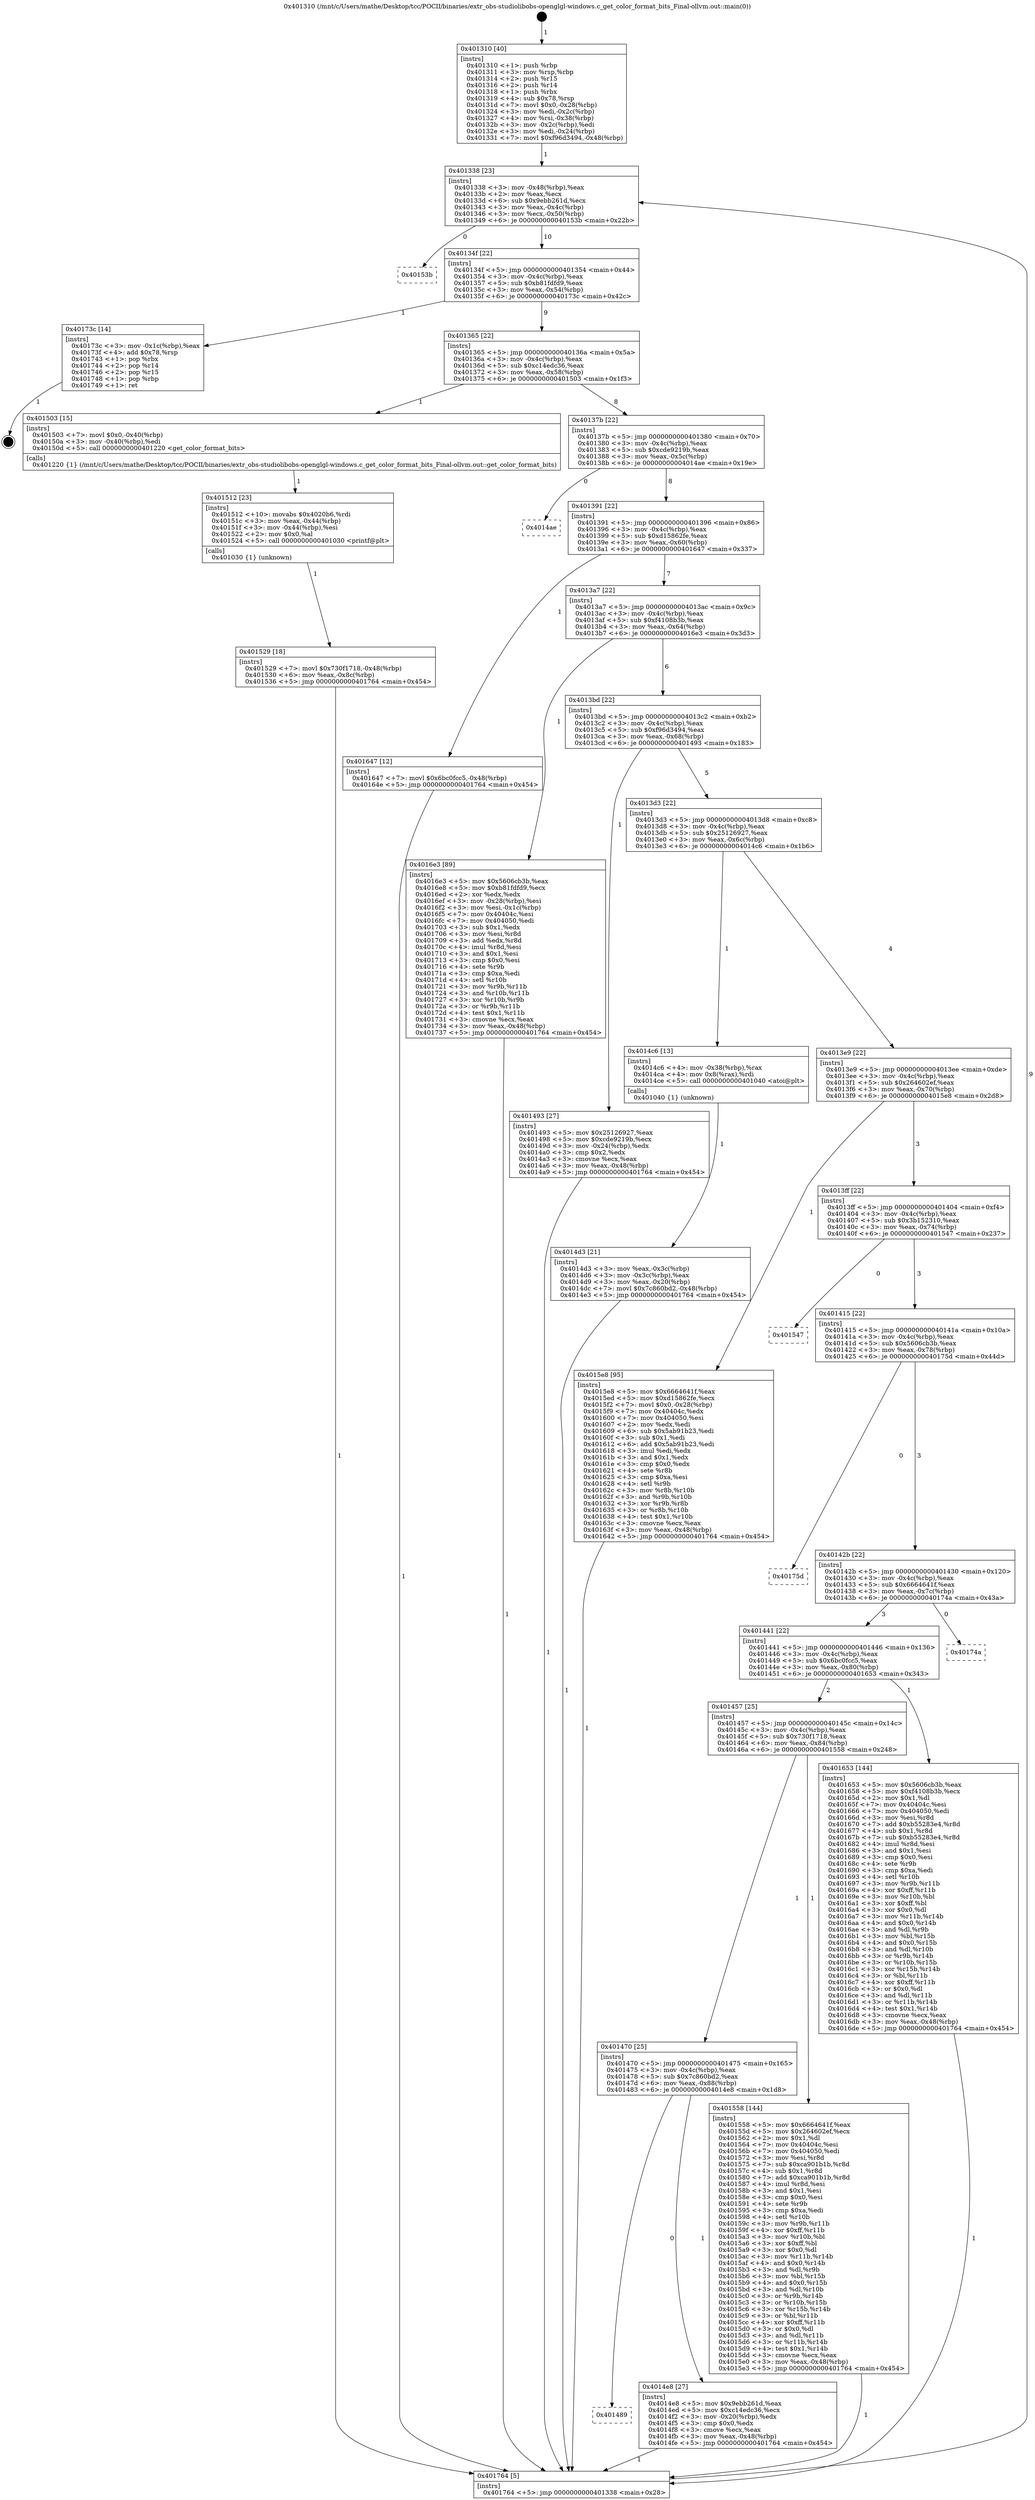digraph "0x401310" {
  label = "0x401310 (/mnt/c/Users/mathe/Desktop/tcc/POCII/binaries/extr_obs-studiolibobs-openglgl-windows.c_get_color_format_bits_Final-ollvm.out::main(0))"
  labelloc = "t"
  node[shape=record]

  Entry [label="",width=0.3,height=0.3,shape=circle,fillcolor=black,style=filled]
  "0x401338" [label="{
     0x401338 [23]\l
     | [instrs]\l
     &nbsp;&nbsp;0x401338 \<+3\>: mov -0x48(%rbp),%eax\l
     &nbsp;&nbsp;0x40133b \<+2\>: mov %eax,%ecx\l
     &nbsp;&nbsp;0x40133d \<+6\>: sub $0x9ebb261d,%ecx\l
     &nbsp;&nbsp;0x401343 \<+3\>: mov %eax,-0x4c(%rbp)\l
     &nbsp;&nbsp;0x401346 \<+3\>: mov %ecx,-0x50(%rbp)\l
     &nbsp;&nbsp;0x401349 \<+6\>: je 000000000040153b \<main+0x22b\>\l
  }"]
  "0x40153b" [label="{
     0x40153b\l
  }", style=dashed]
  "0x40134f" [label="{
     0x40134f [22]\l
     | [instrs]\l
     &nbsp;&nbsp;0x40134f \<+5\>: jmp 0000000000401354 \<main+0x44\>\l
     &nbsp;&nbsp;0x401354 \<+3\>: mov -0x4c(%rbp),%eax\l
     &nbsp;&nbsp;0x401357 \<+5\>: sub $0xb81fdfd9,%eax\l
     &nbsp;&nbsp;0x40135c \<+3\>: mov %eax,-0x54(%rbp)\l
     &nbsp;&nbsp;0x40135f \<+6\>: je 000000000040173c \<main+0x42c\>\l
  }"]
  Exit [label="",width=0.3,height=0.3,shape=circle,fillcolor=black,style=filled,peripheries=2]
  "0x40173c" [label="{
     0x40173c [14]\l
     | [instrs]\l
     &nbsp;&nbsp;0x40173c \<+3\>: mov -0x1c(%rbp),%eax\l
     &nbsp;&nbsp;0x40173f \<+4\>: add $0x78,%rsp\l
     &nbsp;&nbsp;0x401743 \<+1\>: pop %rbx\l
     &nbsp;&nbsp;0x401744 \<+2\>: pop %r14\l
     &nbsp;&nbsp;0x401746 \<+2\>: pop %r15\l
     &nbsp;&nbsp;0x401748 \<+1\>: pop %rbp\l
     &nbsp;&nbsp;0x401749 \<+1\>: ret\l
  }"]
  "0x401365" [label="{
     0x401365 [22]\l
     | [instrs]\l
     &nbsp;&nbsp;0x401365 \<+5\>: jmp 000000000040136a \<main+0x5a\>\l
     &nbsp;&nbsp;0x40136a \<+3\>: mov -0x4c(%rbp),%eax\l
     &nbsp;&nbsp;0x40136d \<+5\>: sub $0xc14edc36,%eax\l
     &nbsp;&nbsp;0x401372 \<+3\>: mov %eax,-0x58(%rbp)\l
     &nbsp;&nbsp;0x401375 \<+6\>: je 0000000000401503 \<main+0x1f3\>\l
  }"]
  "0x401529" [label="{
     0x401529 [18]\l
     | [instrs]\l
     &nbsp;&nbsp;0x401529 \<+7\>: movl $0x730f1718,-0x48(%rbp)\l
     &nbsp;&nbsp;0x401530 \<+6\>: mov %eax,-0x8c(%rbp)\l
     &nbsp;&nbsp;0x401536 \<+5\>: jmp 0000000000401764 \<main+0x454\>\l
  }"]
  "0x401503" [label="{
     0x401503 [15]\l
     | [instrs]\l
     &nbsp;&nbsp;0x401503 \<+7\>: movl $0x0,-0x40(%rbp)\l
     &nbsp;&nbsp;0x40150a \<+3\>: mov -0x40(%rbp),%edi\l
     &nbsp;&nbsp;0x40150d \<+5\>: call 0000000000401220 \<get_color_format_bits\>\l
     | [calls]\l
     &nbsp;&nbsp;0x401220 \{1\} (/mnt/c/Users/mathe/Desktop/tcc/POCII/binaries/extr_obs-studiolibobs-openglgl-windows.c_get_color_format_bits_Final-ollvm.out::get_color_format_bits)\l
  }"]
  "0x40137b" [label="{
     0x40137b [22]\l
     | [instrs]\l
     &nbsp;&nbsp;0x40137b \<+5\>: jmp 0000000000401380 \<main+0x70\>\l
     &nbsp;&nbsp;0x401380 \<+3\>: mov -0x4c(%rbp),%eax\l
     &nbsp;&nbsp;0x401383 \<+5\>: sub $0xcde9219b,%eax\l
     &nbsp;&nbsp;0x401388 \<+3\>: mov %eax,-0x5c(%rbp)\l
     &nbsp;&nbsp;0x40138b \<+6\>: je 00000000004014ae \<main+0x19e\>\l
  }"]
  "0x401512" [label="{
     0x401512 [23]\l
     | [instrs]\l
     &nbsp;&nbsp;0x401512 \<+10\>: movabs $0x4020b6,%rdi\l
     &nbsp;&nbsp;0x40151c \<+3\>: mov %eax,-0x44(%rbp)\l
     &nbsp;&nbsp;0x40151f \<+3\>: mov -0x44(%rbp),%esi\l
     &nbsp;&nbsp;0x401522 \<+2\>: mov $0x0,%al\l
     &nbsp;&nbsp;0x401524 \<+5\>: call 0000000000401030 \<printf@plt\>\l
     | [calls]\l
     &nbsp;&nbsp;0x401030 \{1\} (unknown)\l
  }"]
  "0x4014ae" [label="{
     0x4014ae\l
  }", style=dashed]
  "0x401391" [label="{
     0x401391 [22]\l
     | [instrs]\l
     &nbsp;&nbsp;0x401391 \<+5\>: jmp 0000000000401396 \<main+0x86\>\l
     &nbsp;&nbsp;0x401396 \<+3\>: mov -0x4c(%rbp),%eax\l
     &nbsp;&nbsp;0x401399 \<+5\>: sub $0xd15862fe,%eax\l
     &nbsp;&nbsp;0x40139e \<+3\>: mov %eax,-0x60(%rbp)\l
     &nbsp;&nbsp;0x4013a1 \<+6\>: je 0000000000401647 \<main+0x337\>\l
  }"]
  "0x401489" [label="{
     0x401489\l
  }", style=dashed]
  "0x401647" [label="{
     0x401647 [12]\l
     | [instrs]\l
     &nbsp;&nbsp;0x401647 \<+7\>: movl $0x6bc0fcc5,-0x48(%rbp)\l
     &nbsp;&nbsp;0x40164e \<+5\>: jmp 0000000000401764 \<main+0x454\>\l
  }"]
  "0x4013a7" [label="{
     0x4013a7 [22]\l
     | [instrs]\l
     &nbsp;&nbsp;0x4013a7 \<+5\>: jmp 00000000004013ac \<main+0x9c\>\l
     &nbsp;&nbsp;0x4013ac \<+3\>: mov -0x4c(%rbp),%eax\l
     &nbsp;&nbsp;0x4013af \<+5\>: sub $0xf4108b3b,%eax\l
     &nbsp;&nbsp;0x4013b4 \<+3\>: mov %eax,-0x64(%rbp)\l
     &nbsp;&nbsp;0x4013b7 \<+6\>: je 00000000004016e3 \<main+0x3d3\>\l
  }"]
  "0x4014e8" [label="{
     0x4014e8 [27]\l
     | [instrs]\l
     &nbsp;&nbsp;0x4014e8 \<+5\>: mov $0x9ebb261d,%eax\l
     &nbsp;&nbsp;0x4014ed \<+5\>: mov $0xc14edc36,%ecx\l
     &nbsp;&nbsp;0x4014f2 \<+3\>: mov -0x20(%rbp),%edx\l
     &nbsp;&nbsp;0x4014f5 \<+3\>: cmp $0x0,%edx\l
     &nbsp;&nbsp;0x4014f8 \<+3\>: cmove %ecx,%eax\l
     &nbsp;&nbsp;0x4014fb \<+3\>: mov %eax,-0x48(%rbp)\l
     &nbsp;&nbsp;0x4014fe \<+5\>: jmp 0000000000401764 \<main+0x454\>\l
  }"]
  "0x4016e3" [label="{
     0x4016e3 [89]\l
     | [instrs]\l
     &nbsp;&nbsp;0x4016e3 \<+5\>: mov $0x5606cb3b,%eax\l
     &nbsp;&nbsp;0x4016e8 \<+5\>: mov $0xb81fdfd9,%ecx\l
     &nbsp;&nbsp;0x4016ed \<+2\>: xor %edx,%edx\l
     &nbsp;&nbsp;0x4016ef \<+3\>: mov -0x28(%rbp),%esi\l
     &nbsp;&nbsp;0x4016f2 \<+3\>: mov %esi,-0x1c(%rbp)\l
     &nbsp;&nbsp;0x4016f5 \<+7\>: mov 0x40404c,%esi\l
     &nbsp;&nbsp;0x4016fc \<+7\>: mov 0x404050,%edi\l
     &nbsp;&nbsp;0x401703 \<+3\>: sub $0x1,%edx\l
     &nbsp;&nbsp;0x401706 \<+3\>: mov %esi,%r8d\l
     &nbsp;&nbsp;0x401709 \<+3\>: add %edx,%r8d\l
     &nbsp;&nbsp;0x40170c \<+4\>: imul %r8d,%esi\l
     &nbsp;&nbsp;0x401710 \<+3\>: and $0x1,%esi\l
     &nbsp;&nbsp;0x401713 \<+3\>: cmp $0x0,%esi\l
     &nbsp;&nbsp;0x401716 \<+4\>: sete %r9b\l
     &nbsp;&nbsp;0x40171a \<+3\>: cmp $0xa,%edi\l
     &nbsp;&nbsp;0x40171d \<+4\>: setl %r10b\l
     &nbsp;&nbsp;0x401721 \<+3\>: mov %r9b,%r11b\l
     &nbsp;&nbsp;0x401724 \<+3\>: and %r10b,%r11b\l
     &nbsp;&nbsp;0x401727 \<+3\>: xor %r10b,%r9b\l
     &nbsp;&nbsp;0x40172a \<+3\>: or %r9b,%r11b\l
     &nbsp;&nbsp;0x40172d \<+4\>: test $0x1,%r11b\l
     &nbsp;&nbsp;0x401731 \<+3\>: cmovne %ecx,%eax\l
     &nbsp;&nbsp;0x401734 \<+3\>: mov %eax,-0x48(%rbp)\l
     &nbsp;&nbsp;0x401737 \<+5\>: jmp 0000000000401764 \<main+0x454\>\l
  }"]
  "0x4013bd" [label="{
     0x4013bd [22]\l
     | [instrs]\l
     &nbsp;&nbsp;0x4013bd \<+5\>: jmp 00000000004013c2 \<main+0xb2\>\l
     &nbsp;&nbsp;0x4013c2 \<+3\>: mov -0x4c(%rbp),%eax\l
     &nbsp;&nbsp;0x4013c5 \<+5\>: sub $0xf96d3494,%eax\l
     &nbsp;&nbsp;0x4013ca \<+3\>: mov %eax,-0x68(%rbp)\l
     &nbsp;&nbsp;0x4013cd \<+6\>: je 0000000000401493 \<main+0x183\>\l
  }"]
  "0x401470" [label="{
     0x401470 [25]\l
     | [instrs]\l
     &nbsp;&nbsp;0x401470 \<+5\>: jmp 0000000000401475 \<main+0x165\>\l
     &nbsp;&nbsp;0x401475 \<+3\>: mov -0x4c(%rbp),%eax\l
     &nbsp;&nbsp;0x401478 \<+5\>: sub $0x7c860bd2,%eax\l
     &nbsp;&nbsp;0x40147d \<+6\>: mov %eax,-0x88(%rbp)\l
     &nbsp;&nbsp;0x401483 \<+6\>: je 00000000004014e8 \<main+0x1d8\>\l
  }"]
  "0x401493" [label="{
     0x401493 [27]\l
     | [instrs]\l
     &nbsp;&nbsp;0x401493 \<+5\>: mov $0x25126927,%eax\l
     &nbsp;&nbsp;0x401498 \<+5\>: mov $0xcde9219b,%ecx\l
     &nbsp;&nbsp;0x40149d \<+3\>: mov -0x24(%rbp),%edx\l
     &nbsp;&nbsp;0x4014a0 \<+3\>: cmp $0x2,%edx\l
     &nbsp;&nbsp;0x4014a3 \<+3\>: cmovne %ecx,%eax\l
     &nbsp;&nbsp;0x4014a6 \<+3\>: mov %eax,-0x48(%rbp)\l
     &nbsp;&nbsp;0x4014a9 \<+5\>: jmp 0000000000401764 \<main+0x454\>\l
  }"]
  "0x4013d3" [label="{
     0x4013d3 [22]\l
     | [instrs]\l
     &nbsp;&nbsp;0x4013d3 \<+5\>: jmp 00000000004013d8 \<main+0xc8\>\l
     &nbsp;&nbsp;0x4013d8 \<+3\>: mov -0x4c(%rbp),%eax\l
     &nbsp;&nbsp;0x4013db \<+5\>: sub $0x25126927,%eax\l
     &nbsp;&nbsp;0x4013e0 \<+3\>: mov %eax,-0x6c(%rbp)\l
     &nbsp;&nbsp;0x4013e3 \<+6\>: je 00000000004014c6 \<main+0x1b6\>\l
  }"]
  "0x401764" [label="{
     0x401764 [5]\l
     | [instrs]\l
     &nbsp;&nbsp;0x401764 \<+5\>: jmp 0000000000401338 \<main+0x28\>\l
  }"]
  "0x401310" [label="{
     0x401310 [40]\l
     | [instrs]\l
     &nbsp;&nbsp;0x401310 \<+1\>: push %rbp\l
     &nbsp;&nbsp;0x401311 \<+3\>: mov %rsp,%rbp\l
     &nbsp;&nbsp;0x401314 \<+2\>: push %r15\l
     &nbsp;&nbsp;0x401316 \<+2\>: push %r14\l
     &nbsp;&nbsp;0x401318 \<+1\>: push %rbx\l
     &nbsp;&nbsp;0x401319 \<+4\>: sub $0x78,%rsp\l
     &nbsp;&nbsp;0x40131d \<+7\>: movl $0x0,-0x28(%rbp)\l
     &nbsp;&nbsp;0x401324 \<+3\>: mov %edi,-0x2c(%rbp)\l
     &nbsp;&nbsp;0x401327 \<+4\>: mov %rsi,-0x38(%rbp)\l
     &nbsp;&nbsp;0x40132b \<+3\>: mov -0x2c(%rbp),%edi\l
     &nbsp;&nbsp;0x40132e \<+3\>: mov %edi,-0x24(%rbp)\l
     &nbsp;&nbsp;0x401331 \<+7\>: movl $0xf96d3494,-0x48(%rbp)\l
  }"]
  "0x401558" [label="{
     0x401558 [144]\l
     | [instrs]\l
     &nbsp;&nbsp;0x401558 \<+5\>: mov $0x6664641f,%eax\l
     &nbsp;&nbsp;0x40155d \<+5\>: mov $0x264602ef,%ecx\l
     &nbsp;&nbsp;0x401562 \<+2\>: mov $0x1,%dl\l
     &nbsp;&nbsp;0x401564 \<+7\>: mov 0x40404c,%esi\l
     &nbsp;&nbsp;0x40156b \<+7\>: mov 0x404050,%edi\l
     &nbsp;&nbsp;0x401572 \<+3\>: mov %esi,%r8d\l
     &nbsp;&nbsp;0x401575 \<+7\>: sub $0xca901b1b,%r8d\l
     &nbsp;&nbsp;0x40157c \<+4\>: sub $0x1,%r8d\l
     &nbsp;&nbsp;0x401580 \<+7\>: add $0xca901b1b,%r8d\l
     &nbsp;&nbsp;0x401587 \<+4\>: imul %r8d,%esi\l
     &nbsp;&nbsp;0x40158b \<+3\>: and $0x1,%esi\l
     &nbsp;&nbsp;0x40158e \<+3\>: cmp $0x0,%esi\l
     &nbsp;&nbsp;0x401591 \<+4\>: sete %r9b\l
     &nbsp;&nbsp;0x401595 \<+3\>: cmp $0xa,%edi\l
     &nbsp;&nbsp;0x401598 \<+4\>: setl %r10b\l
     &nbsp;&nbsp;0x40159c \<+3\>: mov %r9b,%r11b\l
     &nbsp;&nbsp;0x40159f \<+4\>: xor $0xff,%r11b\l
     &nbsp;&nbsp;0x4015a3 \<+3\>: mov %r10b,%bl\l
     &nbsp;&nbsp;0x4015a6 \<+3\>: xor $0xff,%bl\l
     &nbsp;&nbsp;0x4015a9 \<+3\>: xor $0x0,%dl\l
     &nbsp;&nbsp;0x4015ac \<+3\>: mov %r11b,%r14b\l
     &nbsp;&nbsp;0x4015af \<+4\>: and $0x0,%r14b\l
     &nbsp;&nbsp;0x4015b3 \<+3\>: and %dl,%r9b\l
     &nbsp;&nbsp;0x4015b6 \<+3\>: mov %bl,%r15b\l
     &nbsp;&nbsp;0x4015b9 \<+4\>: and $0x0,%r15b\l
     &nbsp;&nbsp;0x4015bd \<+3\>: and %dl,%r10b\l
     &nbsp;&nbsp;0x4015c0 \<+3\>: or %r9b,%r14b\l
     &nbsp;&nbsp;0x4015c3 \<+3\>: or %r10b,%r15b\l
     &nbsp;&nbsp;0x4015c6 \<+3\>: xor %r15b,%r14b\l
     &nbsp;&nbsp;0x4015c9 \<+3\>: or %bl,%r11b\l
     &nbsp;&nbsp;0x4015cc \<+4\>: xor $0xff,%r11b\l
     &nbsp;&nbsp;0x4015d0 \<+3\>: or $0x0,%dl\l
     &nbsp;&nbsp;0x4015d3 \<+3\>: and %dl,%r11b\l
     &nbsp;&nbsp;0x4015d6 \<+3\>: or %r11b,%r14b\l
     &nbsp;&nbsp;0x4015d9 \<+4\>: test $0x1,%r14b\l
     &nbsp;&nbsp;0x4015dd \<+3\>: cmovne %ecx,%eax\l
     &nbsp;&nbsp;0x4015e0 \<+3\>: mov %eax,-0x48(%rbp)\l
     &nbsp;&nbsp;0x4015e3 \<+5\>: jmp 0000000000401764 \<main+0x454\>\l
  }"]
  "0x4014c6" [label="{
     0x4014c6 [13]\l
     | [instrs]\l
     &nbsp;&nbsp;0x4014c6 \<+4\>: mov -0x38(%rbp),%rax\l
     &nbsp;&nbsp;0x4014ca \<+4\>: mov 0x8(%rax),%rdi\l
     &nbsp;&nbsp;0x4014ce \<+5\>: call 0000000000401040 \<atoi@plt\>\l
     | [calls]\l
     &nbsp;&nbsp;0x401040 \{1\} (unknown)\l
  }"]
  "0x4013e9" [label="{
     0x4013e9 [22]\l
     | [instrs]\l
     &nbsp;&nbsp;0x4013e9 \<+5\>: jmp 00000000004013ee \<main+0xde\>\l
     &nbsp;&nbsp;0x4013ee \<+3\>: mov -0x4c(%rbp),%eax\l
     &nbsp;&nbsp;0x4013f1 \<+5\>: sub $0x264602ef,%eax\l
     &nbsp;&nbsp;0x4013f6 \<+3\>: mov %eax,-0x70(%rbp)\l
     &nbsp;&nbsp;0x4013f9 \<+6\>: je 00000000004015e8 \<main+0x2d8\>\l
  }"]
  "0x4014d3" [label="{
     0x4014d3 [21]\l
     | [instrs]\l
     &nbsp;&nbsp;0x4014d3 \<+3\>: mov %eax,-0x3c(%rbp)\l
     &nbsp;&nbsp;0x4014d6 \<+3\>: mov -0x3c(%rbp),%eax\l
     &nbsp;&nbsp;0x4014d9 \<+3\>: mov %eax,-0x20(%rbp)\l
     &nbsp;&nbsp;0x4014dc \<+7\>: movl $0x7c860bd2,-0x48(%rbp)\l
     &nbsp;&nbsp;0x4014e3 \<+5\>: jmp 0000000000401764 \<main+0x454\>\l
  }"]
  "0x401457" [label="{
     0x401457 [25]\l
     | [instrs]\l
     &nbsp;&nbsp;0x401457 \<+5\>: jmp 000000000040145c \<main+0x14c\>\l
     &nbsp;&nbsp;0x40145c \<+3\>: mov -0x4c(%rbp),%eax\l
     &nbsp;&nbsp;0x40145f \<+5\>: sub $0x730f1718,%eax\l
     &nbsp;&nbsp;0x401464 \<+6\>: mov %eax,-0x84(%rbp)\l
     &nbsp;&nbsp;0x40146a \<+6\>: je 0000000000401558 \<main+0x248\>\l
  }"]
  "0x4015e8" [label="{
     0x4015e8 [95]\l
     | [instrs]\l
     &nbsp;&nbsp;0x4015e8 \<+5\>: mov $0x6664641f,%eax\l
     &nbsp;&nbsp;0x4015ed \<+5\>: mov $0xd15862fe,%ecx\l
     &nbsp;&nbsp;0x4015f2 \<+7\>: movl $0x0,-0x28(%rbp)\l
     &nbsp;&nbsp;0x4015f9 \<+7\>: mov 0x40404c,%edx\l
     &nbsp;&nbsp;0x401600 \<+7\>: mov 0x404050,%esi\l
     &nbsp;&nbsp;0x401607 \<+2\>: mov %edx,%edi\l
     &nbsp;&nbsp;0x401609 \<+6\>: sub $0x5ab91b23,%edi\l
     &nbsp;&nbsp;0x40160f \<+3\>: sub $0x1,%edi\l
     &nbsp;&nbsp;0x401612 \<+6\>: add $0x5ab91b23,%edi\l
     &nbsp;&nbsp;0x401618 \<+3\>: imul %edi,%edx\l
     &nbsp;&nbsp;0x40161b \<+3\>: and $0x1,%edx\l
     &nbsp;&nbsp;0x40161e \<+3\>: cmp $0x0,%edx\l
     &nbsp;&nbsp;0x401621 \<+4\>: sete %r8b\l
     &nbsp;&nbsp;0x401625 \<+3\>: cmp $0xa,%esi\l
     &nbsp;&nbsp;0x401628 \<+4\>: setl %r9b\l
     &nbsp;&nbsp;0x40162c \<+3\>: mov %r8b,%r10b\l
     &nbsp;&nbsp;0x40162f \<+3\>: and %r9b,%r10b\l
     &nbsp;&nbsp;0x401632 \<+3\>: xor %r9b,%r8b\l
     &nbsp;&nbsp;0x401635 \<+3\>: or %r8b,%r10b\l
     &nbsp;&nbsp;0x401638 \<+4\>: test $0x1,%r10b\l
     &nbsp;&nbsp;0x40163c \<+3\>: cmovne %ecx,%eax\l
     &nbsp;&nbsp;0x40163f \<+3\>: mov %eax,-0x48(%rbp)\l
     &nbsp;&nbsp;0x401642 \<+5\>: jmp 0000000000401764 \<main+0x454\>\l
  }"]
  "0x4013ff" [label="{
     0x4013ff [22]\l
     | [instrs]\l
     &nbsp;&nbsp;0x4013ff \<+5\>: jmp 0000000000401404 \<main+0xf4\>\l
     &nbsp;&nbsp;0x401404 \<+3\>: mov -0x4c(%rbp),%eax\l
     &nbsp;&nbsp;0x401407 \<+5\>: sub $0x3b152310,%eax\l
     &nbsp;&nbsp;0x40140c \<+3\>: mov %eax,-0x74(%rbp)\l
     &nbsp;&nbsp;0x40140f \<+6\>: je 0000000000401547 \<main+0x237\>\l
  }"]
  "0x401653" [label="{
     0x401653 [144]\l
     | [instrs]\l
     &nbsp;&nbsp;0x401653 \<+5\>: mov $0x5606cb3b,%eax\l
     &nbsp;&nbsp;0x401658 \<+5\>: mov $0xf4108b3b,%ecx\l
     &nbsp;&nbsp;0x40165d \<+2\>: mov $0x1,%dl\l
     &nbsp;&nbsp;0x40165f \<+7\>: mov 0x40404c,%esi\l
     &nbsp;&nbsp;0x401666 \<+7\>: mov 0x404050,%edi\l
     &nbsp;&nbsp;0x40166d \<+3\>: mov %esi,%r8d\l
     &nbsp;&nbsp;0x401670 \<+7\>: add $0xb55283e4,%r8d\l
     &nbsp;&nbsp;0x401677 \<+4\>: sub $0x1,%r8d\l
     &nbsp;&nbsp;0x40167b \<+7\>: sub $0xb55283e4,%r8d\l
     &nbsp;&nbsp;0x401682 \<+4\>: imul %r8d,%esi\l
     &nbsp;&nbsp;0x401686 \<+3\>: and $0x1,%esi\l
     &nbsp;&nbsp;0x401689 \<+3\>: cmp $0x0,%esi\l
     &nbsp;&nbsp;0x40168c \<+4\>: sete %r9b\l
     &nbsp;&nbsp;0x401690 \<+3\>: cmp $0xa,%edi\l
     &nbsp;&nbsp;0x401693 \<+4\>: setl %r10b\l
     &nbsp;&nbsp;0x401697 \<+3\>: mov %r9b,%r11b\l
     &nbsp;&nbsp;0x40169a \<+4\>: xor $0xff,%r11b\l
     &nbsp;&nbsp;0x40169e \<+3\>: mov %r10b,%bl\l
     &nbsp;&nbsp;0x4016a1 \<+3\>: xor $0xff,%bl\l
     &nbsp;&nbsp;0x4016a4 \<+3\>: xor $0x0,%dl\l
     &nbsp;&nbsp;0x4016a7 \<+3\>: mov %r11b,%r14b\l
     &nbsp;&nbsp;0x4016aa \<+4\>: and $0x0,%r14b\l
     &nbsp;&nbsp;0x4016ae \<+3\>: and %dl,%r9b\l
     &nbsp;&nbsp;0x4016b1 \<+3\>: mov %bl,%r15b\l
     &nbsp;&nbsp;0x4016b4 \<+4\>: and $0x0,%r15b\l
     &nbsp;&nbsp;0x4016b8 \<+3\>: and %dl,%r10b\l
     &nbsp;&nbsp;0x4016bb \<+3\>: or %r9b,%r14b\l
     &nbsp;&nbsp;0x4016be \<+3\>: or %r10b,%r15b\l
     &nbsp;&nbsp;0x4016c1 \<+3\>: xor %r15b,%r14b\l
     &nbsp;&nbsp;0x4016c4 \<+3\>: or %bl,%r11b\l
     &nbsp;&nbsp;0x4016c7 \<+4\>: xor $0xff,%r11b\l
     &nbsp;&nbsp;0x4016cb \<+3\>: or $0x0,%dl\l
     &nbsp;&nbsp;0x4016ce \<+3\>: and %dl,%r11b\l
     &nbsp;&nbsp;0x4016d1 \<+3\>: or %r11b,%r14b\l
     &nbsp;&nbsp;0x4016d4 \<+4\>: test $0x1,%r14b\l
     &nbsp;&nbsp;0x4016d8 \<+3\>: cmovne %ecx,%eax\l
     &nbsp;&nbsp;0x4016db \<+3\>: mov %eax,-0x48(%rbp)\l
     &nbsp;&nbsp;0x4016de \<+5\>: jmp 0000000000401764 \<main+0x454\>\l
  }"]
  "0x401547" [label="{
     0x401547\l
  }", style=dashed]
  "0x401415" [label="{
     0x401415 [22]\l
     | [instrs]\l
     &nbsp;&nbsp;0x401415 \<+5\>: jmp 000000000040141a \<main+0x10a\>\l
     &nbsp;&nbsp;0x40141a \<+3\>: mov -0x4c(%rbp),%eax\l
     &nbsp;&nbsp;0x40141d \<+5\>: sub $0x5606cb3b,%eax\l
     &nbsp;&nbsp;0x401422 \<+3\>: mov %eax,-0x78(%rbp)\l
     &nbsp;&nbsp;0x401425 \<+6\>: je 000000000040175d \<main+0x44d\>\l
  }"]
  "0x401441" [label="{
     0x401441 [22]\l
     | [instrs]\l
     &nbsp;&nbsp;0x401441 \<+5\>: jmp 0000000000401446 \<main+0x136\>\l
     &nbsp;&nbsp;0x401446 \<+3\>: mov -0x4c(%rbp),%eax\l
     &nbsp;&nbsp;0x401449 \<+5\>: sub $0x6bc0fcc5,%eax\l
     &nbsp;&nbsp;0x40144e \<+3\>: mov %eax,-0x80(%rbp)\l
     &nbsp;&nbsp;0x401451 \<+6\>: je 0000000000401653 \<main+0x343\>\l
  }"]
  "0x40175d" [label="{
     0x40175d\l
  }", style=dashed]
  "0x40142b" [label="{
     0x40142b [22]\l
     | [instrs]\l
     &nbsp;&nbsp;0x40142b \<+5\>: jmp 0000000000401430 \<main+0x120\>\l
     &nbsp;&nbsp;0x401430 \<+3\>: mov -0x4c(%rbp),%eax\l
     &nbsp;&nbsp;0x401433 \<+5\>: sub $0x6664641f,%eax\l
     &nbsp;&nbsp;0x401438 \<+3\>: mov %eax,-0x7c(%rbp)\l
     &nbsp;&nbsp;0x40143b \<+6\>: je 000000000040174a \<main+0x43a\>\l
  }"]
  "0x40174a" [label="{
     0x40174a\l
  }", style=dashed]
  Entry -> "0x401310" [label=" 1"]
  "0x401338" -> "0x40153b" [label=" 0"]
  "0x401338" -> "0x40134f" [label=" 10"]
  "0x40173c" -> Exit [label=" 1"]
  "0x40134f" -> "0x40173c" [label=" 1"]
  "0x40134f" -> "0x401365" [label=" 9"]
  "0x4016e3" -> "0x401764" [label=" 1"]
  "0x401365" -> "0x401503" [label=" 1"]
  "0x401365" -> "0x40137b" [label=" 8"]
  "0x401653" -> "0x401764" [label=" 1"]
  "0x40137b" -> "0x4014ae" [label=" 0"]
  "0x40137b" -> "0x401391" [label=" 8"]
  "0x401647" -> "0x401764" [label=" 1"]
  "0x401391" -> "0x401647" [label=" 1"]
  "0x401391" -> "0x4013a7" [label=" 7"]
  "0x4015e8" -> "0x401764" [label=" 1"]
  "0x4013a7" -> "0x4016e3" [label=" 1"]
  "0x4013a7" -> "0x4013bd" [label=" 6"]
  "0x401558" -> "0x401764" [label=" 1"]
  "0x4013bd" -> "0x401493" [label=" 1"]
  "0x4013bd" -> "0x4013d3" [label=" 5"]
  "0x401493" -> "0x401764" [label=" 1"]
  "0x401310" -> "0x401338" [label=" 1"]
  "0x401764" -> "0x401338" [label=" 9"]
  "0x401512" -> "0x401529" [label=" 1"]
  "0x4013d3" -> "0x4014c6" [label=" 1"]
  "0x4013d3" -> "0x4013e9" [label=" 4"]
  "0x4014c6" -> "0x4014d3" [label=" 1"]
  "0x4014d3" -> "0x401764" [label=" 1"]
  "0x401503" -> "0x401512" [label=" 1"]
  "0x4013e9" -> "0x4015e8" [label=" 1"]
  "0x4013e9" -> "0x4013ff" [label=" 3"]
  "0x401470" -> "0x401489" [label=" 0"]
  "0x4013ff" -> "0x401547" [label=" 0"]
  "0x4013ff" -> "0x401415" [label=" 3"]
  "0x401470" -> "0x4014e8" [label=" 1"]
  "0x401415" -> "0x40175d" [label=" 0"]
  "0x401415" -> "0x40142b" [label=" 3"]
  "0x401457" -> "0x401470" [label=" 1"]
  "0x40142b" -> "0x40174a" [label=" 0"]
  "0x40142b" -> "0x401441" [label=" 3"]
  "0x401529" -> "0x401764" [label=" 1"]
  "0x401441" -> "0x401653" [label=" 1"]
  "0x401441" -> "0x401457" [label=" 2"]
  "0x4014e8" -> "0x401764" [label=" 1"]
  "0x401457" -> "0x401558" [label=" 1"]
}
